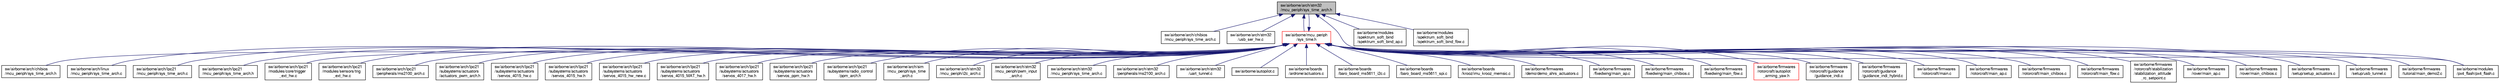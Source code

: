 digraph "sw/airborne/arch/stm32/mcu_periph/sys_time_arch.h"
{
  edge [fontname="FreeSans",fontsize="10",labelfontname="FreeSans",labelfontsize="10"];
  node [fontname="FreeSans",fontsize="10",shape=record];
  Node1 [label="sw/airborne/arch/stm32\l/mcu_periph/sys_time_arch.h",height=0.2,width=0.4,color="black", fillcolor="grey75", style="filled", fontcolor="black"];
  Node1 -> Node2 [dir="back",color="midnightblue",fontsize="10",style="solid",fontname="FreeSans"];
  Node2 [label="sw/airborne/arch/chibios\l/mcu_periph/sys_time_arch.c",height=0.2,width=0.4,color="black", fillcolor="white", style="filled",URL="$chibios_2mcu__periph_2sys__time__arch_8c.html",tooltip="Implementation of system time functions for ChibiOS arch. "];
  Node1 -> Node3 [dir="back",color="midnightblue",fontsize="10",style="solid",fontname="FreeSans"];
  Node3 [label="sw/airborne/arch/stm32\l/usb_ser_hw.c",height=0.2,width=0.4,color="black", fillcolor="white", style="filled",URL="$stm32_2usb__ser__hw_8c.html",tooltip="CDC USB device driver for STM32 architecture (STM32F1, STM32F4) "];
  Node1 -> Node4 [dir="back",color="midnightblue",fontsize="10",style="solid",fontname="FreeSans"];
  Node4 [label="sw/airborne/mcu_periph\l/sys_time.h",height=0.2,width=0.4,color="red", fillcolor="white", style="filled",URL="$sys__time_8h.html",tooltip="Architecture independent timing functions. "];
  Node4 -> Node5 [dir="back",color="midnightblue",fontsize="10",style="solid",fontname="FreeSans"];
  Node5 [label="sw/airborne/arch/chibios\l/mcu_periph/sys_time_arch.h",height=0.2,width=0.4,color="black", fillcolor="white", style="filled",URL="$chibios_2mcu__periph_2sys__time__arch_8h.html",tooltip="Implementation of system time functions for ChibiOS arch. "];
  Node4 -> Node6 [dir="back",color="midnightblue",fontsize="10",style="solid",fontname="FreeSans"];
  Node6 [label="sw/airborne/arch/linux\l/mcu_periph/sys_time_arch.c",height=0.2,width=0.4,color="black", fillcolor="white", style="filled",URL="$linux_2mcu__periph_2sys__time__arch_8c.html"];
  Node4 -> Node7 [dir="back",color="midnightblue",fontsize="10",style="solid",fontname="FreeSans"];
  Node7 [label="sw/airborne/arch/lpc21\l/mcu_periph/sys_time_arch.c",height=0.2,width=0.4,color="black", fillcolor="white", style="filled",URL="$lpc21_2mcu__periph_2sys__time__arch_8c.html",tooltip="LPC21xx timing functions. "];
  Node4 -> Node8 [dir="back",color="midnightblue",fontsize="10",style="solid",fontname="FreeSans"];
  Node8 [label="sw/airborne/arch/lpc21\l/mcu_periph/sys_time_arch.h",height=0.2,width=0.4,color="black", fillcolor="white", style="filled",URL="$lpc21_2mcu__periph_2sys__time__arch_8h.html",tooltip="LPC21xx timing functions. "];
  Node4 -> Node9 [dir="back",color="midnightblue",fontsize="10",style="solid",fontname="FreeSans"];
  Node9 [label="sw/airborne/arch/lpc21\l/modules/core/trigger\l_ext_hw.c",height=0.2,width=0.4,color="black", fillcolor="white", style="filled",URL="$lpc21_2modules_2core_2trigger__ext__hw_8c.html"];
  Node4 -> Node10 [dir="back",color="midnightblue",fontsize="10",style="solid",fontname="FreeSans"];
  Node10 [label="sw/airborne/arch/lpc21\l/modules/sensors/trig\l_ext_hw.c",height=0.2,width=0.4,color="black", fillcolor="white", style="filled",URL="$trig__ext__hw_8c.html"];
  Node4 -> Node11 [dir="back",color="midnightblue",fontsize="10",style="solid",fontname="FreeSans"];
  Node11 [label="sw/airborne/arch/lpc21\l/peripherals/ms2100_arch.c",height=0.2,width=0.4,color="black", fillcolor="white", style="filled",URL="$lpc21_2peripherals_2ms2100__arch_8c.html",tooltip="LPC21xx specific functions for the ms2100 magnetic sensor from PNI. "];
  Node4 -> Node12 [dir="back",color="midnightblue",fontsize="10",style="solid",fontname="FreeSans"];
  Node12 [label="sw/airborne/arch/lpc21\l/subsystems/actuators\l/actuators_pwm_arch.h",height=0.2,width=0.4,color="black", fillcolor="white", style="filled",URL="$lpc21_2subsystems_2actuators_2actuators__pwm__arch_8h.html"];
  Node4 -> Node13 [dir="back",color="midnightblue",fontsize="10",style="solid",fontname="FreeSans"];
  Node13 [label="sw/airborne/arch/lpc21\l/subsystems/actuators\l/servos_4015_hw.c",height=0.2,width=0.4,color="black", fillcolor="white", style="filled",URL="$servos__4015__hw_8c.html"];
  Node4 -> Node14 [dir="back",color="midnightblue",fontsize="10",style="solid",fontname="FreeSans"];
  Node14 [label="sw/airborne/arch/lpc21\l/subsystems/actuators\l/servos_4015_hw.h",height=0.2,width=0.4,color="black", fillcolor="white", style="filled",URL="$servos__4015__hw_8h.html"];
  Node4 -> Node15 [dir="back",color="midnightblue",fontsize="10",style="solid",fontname="FreeSans"];
  Node15 [label="sw/airborne/arch/lpc21\l/subsystems/actuators\l/servos_4015_hw_new.c",height=0.2,width=0.4,color="black", fillcolor="white", style="filled",URL="$servos__4015__hw__new_8c.html"];
  Node4 -> Node16 [dir="back",color="midnightblue",fontsize="10",style="solid",fontname="FreeSans"];
  Node16 [label="sw/airborne/arch/lpc21\l/subsystems/actuators\l/servos_4015_MAT_hw.h",height=0.2,width=0.4,color="black", fillcolor="white", style="filled",URL="$lpc21_2subsystems_2actuators_2servos__4015__MAT__hw_8h.html"];
  Node4 -> Node17 [dir="back",color="midnightblue",fontsize="10",style="solid",fontname="FreeSans"];
  Node17 [label="sw/airborne/arch/lpc21\l/subsystems/actuators\l/servos_4017_hw.h",height=0.2,width=0.4,color="black", fillcolor="white", style="filled",URL="$lpc21_2subsystems_2actuators_2servos__4017__hw_8h.html"];
  Node4 -> Node18 [dir="back",color="midnightblue",fontsize="10",style="solid",fontname="FreeSans"];
  Node18 [label="sw/airborne/arch/lpc21\l/subsystems/actuators\l/servos_ppm_hw.h",height=0.2,width=0.4,color="black", fillcolor="white", style="filled",URL="$lpc21_2subsystems_2actuators_2servos__ppm__hw_8h.html",tooltip="Efficient driving of MAT0.1 (SERVO_CLOCK_PIN) using TIMER0 to produce PPM for a R/C receiver which ha..."];
  Node4 -> Node19 [dir="back",color="midnightblue",fontsize="10",style="solid",fontname="FreeSans"];
  Node19 [label="sw/airborne/arch/lpc21\l/subsystems/radio_control\l/ppm_arch.h",height=0.2,width=0.4,color="black", fillcolor="white", style="filled",URL="$lpc21_2subsystems_2radio__control_2ppm__arch_8h.html",tooltip="LPC21xx ppm decoder. "];
  Node4 -> Node20 [dir="back",color="midnightblue",fontsize="10",style="solid",fontname="FreeSans"];
  Node20 [label="sw/airborne/arch/sim\l/mcu_periph/sys_time\l_arch.c",height=0.2,width=0.4,color="black", fillcolor="white", style="filled",URL="$sim_2mcu__periph_2sys__time__arch_8c.html",tooltip="Handling of sys_time in sim. "];
  Node4 -> Node21 [dir="back",color="midnightblue",fontsize="10",style="solid",fontname="FreeSans"];
  Node21 [label="sw/airborne/arch/stm32\l/mcu_periph/i2c_arch.c",height=0.2,width=0.4,color="black", fillcolor="white", style="filled",URL="$stm32_2mcu__periph_2i2c__arch_8c.html",tooltip="Handling of I2C hardware for STM32. "];
  Node4 -> Node22 [dir="back",color="midnightblue",fontsize="10",style="solid",fontname="FreeSans"];
  Node22 [label="sw/airborne/arch/stm32\l/mcu_periph/pwm_input\l_arch.c",height=0.2,width=0.4,color="black", fillcolor="white", style="filled",URL="$stm32_2mcu__periph_2pwm__input__arch_8c.html",tooltip="handling of smt32 PWM input using a timer with capture. "];
  Node4 -> Node23 [dir="back",color="midnightblue",fontsize="10",style="solid",fontname="FreeSans"];
  Node23 [label="sw/airborne/arch/stm32\l/mcu_periph/sys_time_arch.c",height=0.2,width=0.4,color="black", fillcolor="white", style="filled",URL="$stm32_2mcu__periph_2sys__time__arch_8c.html",tooltip="STM32 timing functions. "];
  Node4 -> Node1 [dir="back",color="midnightblue",fontsize="10",style="solid",fontname="FreeSans"];
  Node4 -> Node24 [dir="back",color="midnightblue",fontsize="10",style="solid",fontname="FreeSans"];
  Node24 [label="sw/airborne/arch/stm32\l/peripherals/ms2100_arch.c",height=0.2,width=0.4,color="black", fillcolor="white", style="filled",URL="$stm32_2peripherals_2ms2100__arch_8c.html",tooltip="STM32 specific functions for the ms2100 magnetic sensor from PNI. "];
  Node4 -> Node25 [dir="back",color="midnightblue",fontsize="10",style="solid",fontname="FreeSans"];
  Node25 [label="sw/airborne/arch/stm32\l/uart_tunnel.c",height=0.2,width=0.4,color="black", fillcolor="white", style="filled",URL="$stm32_2uart__tunnel_8c.html"];
  Node4 -> Node26 [dir="back",color="midnightblue",fontsize="10",style="solid",fontname="FreeSans"];
  Node26 [label="sw/airborne/autopilot.c",height=0.2,width=0.4,color="black", fillcolor="white", style="filled",URL="$autopilot_8c.html",tooltip="Core autopilot interface common to all firmwares. "];
  Node4 -> Node27 [dir="back",color="midnightblue",fontsize="10",style="solid",fontname="FreeSans"];
  Node27 [label="sw/airborne/boards\l/ardrone/actuators.c",height=0.2,width=0.4,color="black", fillcolor="white", style="filled",URL="$boards_2ardrone_2actuators_8c.html",tooltip="Actuator driver for ardrone2 version. "];
  Node4 -> Node28 [dir="back",color="midnightblue",fontsize="10",style="solid",fontname="FreeSans"];
  Node28 [label="sw/airborne/boards\l/baro_board_ms5611_i2c.c",height=0.2,width=0.4,color="black", fillcolor="white", style="filled",URL="$baro__board__ms5611__i2c_8c.html",tooltip="Driver for onboard MS5611 baro via I2C. "];
  Node4 -> Node29 [dir="back",color="midnightblue",fontsize="10",style="solid",fontname="FreeSans"];
  Node29 [label="sw/airborne/boards\l/baro_board_ms5611_spi.c",height=0.2,width=0.4,color="black", fillcolor="white", style="filled",URL="$baro__board__ms5611__spi_8c.html",tooltip="Driver for onboard MS5611 baro via SPI. "];
  Node4 -> Node30 [dir="back",color="midnightblue",fontsize="10",style="solid",fontname="FreeSans"];
  Node30 [label="sw/airborne/boards\l/krooz/imu_krooz_memsic.c",height=0.2,width=0.4,color="black", fillcolor="white", style="filled",URL="$imu__krooz__memsic_8c.html",tooltip="Driver for the IMU on the KroozSD Big Rotorcraft Edition board. "];
  Node4 -> Node31 [dir="back",color="midnightblue",fontsize="10",style="solid",fontname="FreeSans"];
  Node31 [label="sw/airborne/firmwares\l/demo/demo_ahrs_actuators.c",height=0.2,width=0.4,color="black", fillcolor="white", style="filled",URL="$demo__ahrs__actuators_8c.html",tooltip="Demo prog with ahrs and simple roll/pitch commands to actuators. "];
  Node4 -> Node32 [dir="back",color="midnightblue",fontsize="10",style="solid",fontname="FreeSans"];
  Node32 [label="sw/airborne/firmwares\l/fixedwing/main_ap.c",height=0.2,width=0.4,color="black", fillcolor="white", style="filled",URL="$fixedwing_2main__ap_8c.html",tooltip="AP ( AutoPilot ) tasks. "];
  Node4 -> Node33 [dir="back",color="midnightblue",fontsize="10",style="solid",fontname="FreeSans"];
  Node33 [label="sw/airborne/firmwares\l/fixedwing/main_chibios.c",height=0.2,width=0.4,color="black", fillcolor="white", style="filled",URL="$fixedwing_2main__chibios_8c.html"];
  Node4 -> Node34 [dir="back",color="midnightblue",fontsize="10",style="solid",fontname="FreeSans"];
  Node34 [label="sw/airborne/firmwares\l/fixedwing/main_fbw.c",height=0.2,width=0.4,color="black", fillcolor="white", style="filled",URL="$fixedwing_2main__fbw_8c.html",tooltip="FBW ( FlyByWire ) process. "];
  Node4 -> Node35 [dir="back",color="midnightblue",fontsize="10",style="solid",fontname="FreeSans"];
  Node35 [label="sw/airborne/firmwares\l/rotorcraft/autopilot\l_arming_yaw.h",height=0.2,width=0.4,color="red", fillcolor="white", style="filled",URL="$autopilot__arming__yaw_8h.html",tooltip="Arm the motors by with max yaw stick. "];
  Node4 -> Node36 [dir="back",color="midnightblue",fontsize="10",style="solid",fontname="FreeSans"];
  Node36 [label="sw/airborne/firmwares\l/rotorcraft/guidance\l/guidance_indi.c",height=0.2,width=0.4,color="black", fillcolor="white", style="filled",URL="$guidance__indi_8c.html",tooltip="A guidance mode based on Incremental Nonlinear Dynamic Inversion. "];
  Node4 -> Node37 [dir="back",color="midnightblue",fontsize="10",style="solid",fontname="FreeSans"];
  Node37 [label="sw/airborne/firmwares\l/rotorcraft/guidance\l/guidance_indi_hybrid.c",height=0.2,width=0.4,color="black", fillcolor="white", style="filled",URL="$guidance__indi__hybrid_8c.html",tooltip="A guidance mode based on Incremental Nonlinear Dynamic Inversion Come to IROS2016 to learn more! ..."];
  Node4 -> Node38 [dir="back",color="midnightblue",fontsize="10",style="solid",fontname="FreeSans"];
  Node38 [label="sw/airborne/firmwares\l/rotorcraft/main.c",height=0.2,width=0.4,color="black", fillcolor="white", style="filled",URL="$rotorcraft_2main_8c.html",tooltip="Program main function AP + FBW on single MCU AP or FBW on dual MCU None on SITL. "];
  Node4 -> Node39 [dir="back",color="midnightblue",fontsize="10",style="solid",fontname="FreeSans"];
  Node39 [label="sw/airborne/firmwares\l/rotorcraft/main_ap.c",height=0.2,width=0.4,color="black", fillcolor="white", style="filled",URL="$rotorcraft_2main__ap_8c.html",tooltip="Rotorcraft main loop. "];
  Node4 -> Node40 [dir="back",color="midnightblue",fontsize="10",style="solid",fontname="FreeSans"];
  Node40 [label="sw/airborne/firmwares\l/rotorcraft/main_chibios.c",height=0.2,width=0.4,color="black", fillcolor="white", style="filled",URL="$rotorcraft_2main__chibios_8c.html"];
  Node4 -> Node41 [dir="back",color="midnightblue",fontsize="10",style="solid",fontname="FreeSans"];
  Node41 [label="sw/airborne/firmwares\l/rotorcraft/main_fbw.c",height=0.2,width=0.4,color="black", fillcolor="white", style="filled",URL="$rotorcraft_2main__fbw_8c.html",tooltip="Rotorcraft FBW main loop. "];
  Node4 -> Node42 [dir="back",color="midnightblue",fontsize="10",style="solid",fontname="FreeSans"];
  Node42 [label="sw/airborne/firmwares\l/rotorcraft/stabilization\l/stabilization_attitude\l_rc_setpoint.c",height=0.2,width=0.4,color="black", fillcolor="white", style="filled",URL="$stabilization__attitude__rc__setpoint_8c.html",tooltip="Read an attitude setpoint from the RC. "];
  Node4 -> Node43 [dir="back",color="midnightblue",fontsize="10",style="solid",fontname="FreeSans"];
  Node43 [label="sw/airborne/firmwares\l/rover/main_ap.c",height=0.2,width=0.4,color="black", fillcolor="white", style="filled",URL="$rover_2main__ap_8c.html",tooltip="Rover main loop. "];
  Node4 -> Node44 [dir="back",color="midnightblue",fontsize="10",style="solid",fontname="FreeSans"];
  Node44 [label="sw/airborne/firmwares\l/rover/main_chibios.c",height=0.2,width=0.4,color="black", fillcolor="white", style="filled",URL="$rover_2main__chibios_8c.html"];
  Node4 -> Node45 [dir="back",color="midnightblue",fontsize="10",style="solid",fontname="FreeSans"];
  Node45 [label="sw/airborne/firmwares\l/setup/setup_actuators.c",height=0.2,width=0.4,color="black", fillcolor="white", style="filled",URL="$setup__actuators_8c.html"];
  Node4 -> Node46 [dir="back",color="midnightblue",fontsize="10",style="solid",fontname="FreeSans"];
  Node46 [label="sw/airborne/firmwares\l/setup/usb_tunnel.c",height=0.2,width=0.4,color="black", fillcolor="white", style="filled",URL="$usb__tunnel_8c.html",tooltip="USB tunnel application. "];
  Node4 -> Node47 [dir="back",color="midnightblue",fontsize="10",style="solid",fontname="FreeSans"];
  Node47 [label="sw/airborne/firmwares\l/tutorial/main_demo2.c",height=0.2,width=0.4,color="black", fillcolor="white", style="filled",URL="$main__demo2_8c.html"];
  Node4 -> Node48 [dir="back",color="midnightblue",fontsize="10",style="solid",fontname="FreeSans"];
  Node48 [label="sw/airborne/modules\l/px4_flash/px4_flash.c",height=0.2,width=0.4,color="black", fillcolor="white", style="filled",URL="$px4__flash_8c.html"];
  Node1 -> Node48 [dir="back",color="midnightblue",fontsize="10",style="solid",fontname="FreeSans"];
  Node1 -> Node49 [dir="back",color="midnightblue",fontsize="10",style="solid",fontname="FreeSans"];
  Node49 [label="sw/airborne/modules\l/spektrum_soft_bind\l/spektrum_soft_bind_ap.c",height=0.2,width=0.4,color="black", fillcolor="white", style="filled",URL="$spektrum__soft__bind__ap_8c.html"];
  Node1 -> Node50 [dir="back",color="midnightblue",fontsize="10",style="solid",fontname="FreeSans"];
  Node50 [label="sw/airborne/modules\l/spektrum_soft_bind\l/spektrum_soft_bind_fbw.c",height=0.2,width=0.4,color="black", fillcolor="white", style="filled",URL="$spektrum__soft__bind__fbw_8c.html"];
}
